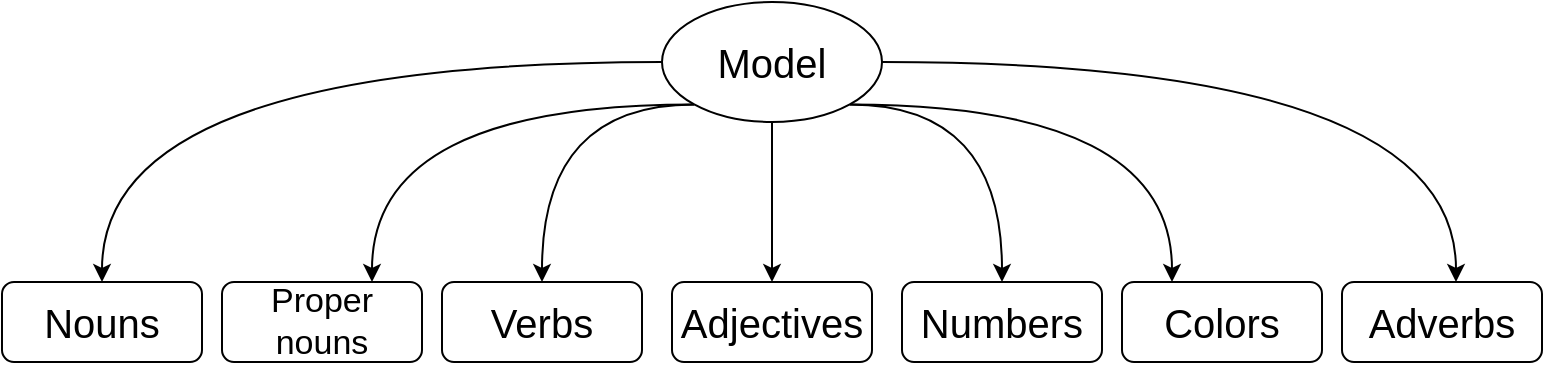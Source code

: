 <mxfile version="22.0.4" type="github">
  <diagram name="Page-1" id="GBRC-5mhHijUlW8Tp87k">
    <mxGraphModel dx="1434" dy="804" grid="1" gridSize="10" guides="1" tooltips="1" connect="1" arrows="1" fold="1" page="1" pageScale="1" pageWidth="827" pageHeight="1169" math="0" shadow="0">
      <root>
        <mxCell id="0" />
        <mxCell id="1" parent="0" />
        <mxCell id="1ZgbpAgvegRgs1IjbycT-11" style="edgeStyle=orthogonalEdgeStyle;rounded=0;orthogonalLoop=1;jettySize=auto;html=1;exitX=0.5;exitY=1;exitDx=0;exitDy=0;entryX=0.5;entryY=0;entryDx=0;entryDy=0;" edge="1" parent="1" source="1ZgbpAgvegRgs1IjbycT-1" target="1ZgbpAgvegRgs1IjbycT-6">
          <mxGeometry relative="1" as="geometry" />
        </mxCell>
        <mxCell id="1ZgbpAgvegRgs1IjbycT-12" style="edgeStyle=orthogonalEdgeStyle;orthogonalLoop=1;jettySize=auto;html=1;exitX=0;exitY=1;exitDx=0;exitDy=0;entryX=0.5;entryY=0;entryDx=0;entryDy=0;curved=1;" edge="1" parent="1" source="1ZgbpAgvegRgs1IjbycT-1" target="1ZgbpAgvegRgs1IjbycT-4">
          <mxGeometry relative="1" as="geometry" />
        </mxCell>
        <mxCell id="1ZgbpAgvegRgs1IjbycT-13" style="edgeStyle=orthogonalEdgeStyle;orthogonalLoop=1;jettySize=auto;html=1;exitX=0;exitY=1;exitDx=0;exitDy=0;entryX=0.75;entryY=0;entryDx=0;entryDy=0;curved=1;" edge="1" parent="1" source="1ZgbpAgvegRgs1IjbycT-1" target="1ZgbpAgvegRgs1IjbycT-3">
          <mxGeometry relative="1" as="geometry" />
        </mxCell>
        <mxCell id="1ZgbpAgvegRgs1IjbycT-14" style="edgeStyle=orthogonalEdgeStyle;orthogonalLoop=1;jettySize=auto;html=1;exitX=0;exitY=0.5;exitDx=0;exitDy=0;entryX=0.5;entryY=0;entryDx=0;entryDy=0;curved=1;" edge="1" parent="1" source="1ZgbpAgvegRgs1IjbycT-1" target="1ZgbpAgvegRgs1IjbycT-2">
          <mxGeometry relative="1" as="geometry" />
        </mxCell>
        <mxCell id="1ZgbpAgvegRgs1IjbycT-16" style="edgeStyle=orthogonalEdgeStyle;orthogonalLoop=1;jettySize=auto;html=1;exitX=1;exitY=1;exitDx=0;exitDy=0;entryX=0.5;entryY=0;entryDx=0;entryDy=0;curved=1;" edge="1" parent="1" source="1ZgbpAgvegRgs1IjbycT-1" target="1ZgbpAgvegRgs1IjbycT-8">
          <mxGeometry relative="1" as="geometry" />
        </mxCell>
        <mxCell id="1ZgbpAgvegRgs1IjbycT-17" style="edgeStyle=orthogonalEdgeStyle;orthogonalLoop=1;jettySize=auto;html=1;exitX=1;exitY=1;exitDx=0;exitDy=0;entryX=0.25;entryY=0;entryDx=0;entryDy=0;curved=1;" edge="1" parent="1" source="1ZgbpAgvegRgs1IjbycT-1" target="1ZgbpAgvegRgs1IjbycT-7">
          <mxGeometry relative="1" as="geometry" />
        </mxCell>
        <mxCell id="1ZgbpAgvegRgs1IjbycT-1" value="&lt;font style=&quot;font-size: 20px;&quot;&gt;Model&lt;/font&gt;" style="ellipse;whiteSpace=wrap;html=1;" vertex="1" parent="1">
          <mxGeometry x="330" y="230" width="110" height="60" as="geometry" />
        </mxCell>
        <mxCell id="1ZgbpAgvegRgs1IjbycT-2" value="&lt;font style=&quot;font-size: 20px;&quot;&gt;Nouns&lt;/font&gt;" style="rounded=1;whiteSpace=wrap;html=1;" vertex="1" parent="1">
          <mxGeometry y="370" width="100" height="40" as="geometry" />
        </mxCell>
        <mxCell id="1ZgbpAgvegRgs1IjbycT-3" value="&lt;font style=&quot;font-size: 17px;&quot;&gt;Proper nouns&lt;/font&gt;" style="rounded=1;whiteSpace=wrap;html=1;" vertex="1" parent="1">
          <mxGeometry x="110" y="370" width="100" height="40" as="geometry" />
        </mxCell>
        <mxCell id="1ZgbpAgvegRgs1IjbycT-4" value="&lt;font style=&quot;font-size: 20px;&quot;&gt;Verbs&lt;/font&gt;" style="rounded=1;whiteSpace=wrap;html=1;" vertex="1" parent="1">
          <mxGeometry x="220" y="370" width="100" height="40" as="geometry" />
        </mxCell>
        <mxCell id="1ZgbpAgvegRgs1IjbycT-5" value="&lt;font style=&quot;font-size: 20px;&quot;&gt;Adverbs&lt;/font&gt;" style="rounded=1;whiteSpace=wrap;html=1;" vertex="1" parent="1">
          <mxGeometry x="670" y="370" width="100" height="40" as="geometry" />
        </mxCell>
        <mxCell id="1ZgbpAgvegRgs1IjbycT-6" value="&lt;font style=&quot;font-size: 20px;&quot;&gt;Adjectives&lt;/font&gt;" style="rounded=1;whiteSpace=wrap;html=1;" vertex="1" parent="1">
          <mxGeometry x="335" y="370" width="100" height="40" as="geometry" />
        </mxCell>
        <mxCell id="1ZgbpAgvegRgs1IjbycT-7" value="&lt;font style=&quot;font-size: 20px;&quot;&gt;Colors&lt;/font&gt;" style="rounded=1;whiteSpace=wrap;html=1;" vertex="1" parent="1">
          <mxGeometry x="560" y="370" width="100" height="40" as="geometry" />
        </mxCell>
        <mxCell id="1ZgbpAgvegRgs1IjbycT-8" value="&lt;font style=&quot;font-size: 20px;&quot;&gt;Numbers&lt;/font&gt;" style="rounded=1;whiteSpace=wrap;html=1;" vertex="1" parent="1">
          <mxGeometry x="450" y="370" width="100" height="40" as="geometry" />
        </mxCell>
        <mxCell id="1ZgbpAgvegRgs1IjbycT-15" style="edgeStyle=orthogonalEdgeStyle;orthogonalLoop=1;jettySize=auto;html=1;exitX=1;exitY=0.5;exitDx=0;exitDy=0;entryX=0.57;entryY=0;entryDx=0;entryDy=0;entryPerimeter=0;curved=1;" edge="1" parent="1" source="1ZgbpAgvegRgs1IjbycT-1" target="1ZgbpAgvegRgs1IjbycT-5">
          <mxGeometry relative="1" as="geometry" />
        </mxCell>
      </root>
    </mxGraphModel>
  </diagram>
</mxfile>
